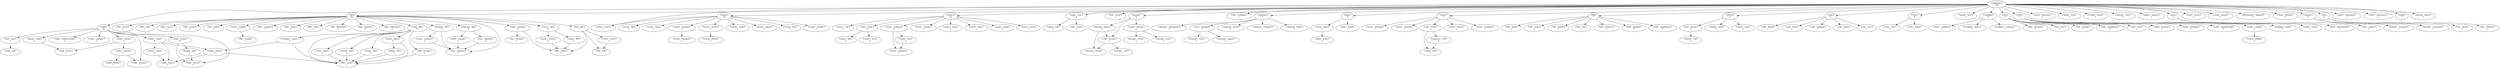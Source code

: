 strict digraph  {
	"['unknown']
194" -> "['file']
52";
	"['unknown']
194" -> "['sink']
31";
	"['unknown']
194" -> "['event', 'sourc']
1";
	"['unknown']
194" -> "['event']
14";
	"['unknown']
194" -> "['sourc']
13";
	"['unknown']
194" -> "['caus', 'test']
2";
	"['unknown']
194" -> "['fail', 'error']
1";
	"['unknown']
194" -> "['except']
9";
	"['unknown']
194" -> "['fail', 'configur']
1";
	"['unknown']
194" -> "['channel']
6";
	"['unknown']
194" -> "['data']
3";
	"['unknown']
194" -> "['error']
7";
	"['unknown']
194" -> "['hdf']
7";
	"['unknown']
194" -> "['throw']
4";
	"['unknown']
194" -> "['call']
5";
	"['unknown']
194" -> "['caus']
2";
	"['unknown']
194" -> "['handl', 'issu']
1";
	"['unknown']
194" -> "['configur']
4";
	"['unknown']
194" -> "['fail']
5";
	"['unknown']
194" -> "['node']
7";
	"['unknown']
194" -> "['write', 'process']
1";
	"['unknown']
194" -> "['failur', 'lose']
1";
	"['unknown']
194" -> "['config', 'creat']
1";
	"['unknown']
194" -> "['master', 'valu']
1";
	"['unknown']
194" -> "['agent', 'master']
1";
	"['unknown']
194" -> "['issu']
2";
	"['unknown']
194" -> "['start', 'recov']
1";
	"['unknown']
194" -> "['creat', 'report']
1";
	"['unknown']
194" -> "['filechannel', 'depend']
1";
	"['unknown']
194" -> "['base', 'bucket']
1";
	"['unknown']
194" -> "['master']
2";
	"['unknown']
194" -> "['tail']
2";
	"['unknown']
194" -> "['pars', 'command']
1";
	"['unknown']
194" -> "['shut', 'execsourc']
1";
	"['unknown']
194" -> "['back']
1";
	"['unknown']
194" -> "['group', 'ignor']
1";
	"['file']
52" -> "['sink', 'file']
17";
	"['file']
52" -> "['file', 'channel']
1";
	"['file']
52" -> "['caus', 'except']
2";
	"['file']
52" -> "['channel', 'file']
4";
	"['file']
52" -> "['sourc', 'file']
4";
	"['file']
52" -> "['hdf', 'file']
7";
	"['file']
52" -> "['file', 'error']
1";
	"['file']
52" -> "['file', 'call']
1";
	"['file']
52" -> "['channel', 'file']
3";
	"['file']
52" -> "['file', 'caus']
1";
	"['file']
52" -> "['file', 'event']
1";
	"['file']
52" -> "['file', 'node']
1";
	"['file']
52" -> "['start', 'config']
2";
	"['file']
52" -> "['file', 'configur']
1";
	"['file']
52" -> "['file', 'close']
1";
	"['file']
52" -> "['file', 'valu']
1";
	"['file']
52" -> "['file', 'directori']
1";
	"['file']
52" -> "['file', 'master']
1";
	"['file']
52" -> "['file', 'tailsourc']
1";
	"['sink']
31" -> "['sink', 'event']
1";
	"['sink']
31" -> "['sink', 'except']
1";
	"['sink']
31" -> "['sourc', 'sink']
6";
	"['sink']
31" -> "['sink', 'event']
13";
	"['sink']
31" -> "['hdf', 'sink']
3";
	"['sink']
31" -> "['sink', 'throw']
3";
	"['sink']
31" -> "['hbase', 'sink']
2";
	"['sink']
31" -> "['sink', 'collectorsink']
1";
	"['sink']
31" -> "['sink', 'configur']
1";
	"['event']
14" -> "['event', 'sourc']
1";
	"['event']
14" -> "['event', 'except']
1";
	"['event']
14" -> "['event', 'fail']
1";
	"['event']
14" -> "['event', 'data']
1";
	"['event']
14" -> "['event', 'channel']
3";
	"['event']
14" -> "['event', 'throw']
2";
	"['event']
14" -> "['event', 'node']
1";
	"['event']
14" -> "['event', 'agent']
1";
	"['event']
14" -> "['event', 'log']
1";
	"['sourc']
13" -> "['sourc', 'error']
1";
	"['sourc']
13" -> "['sourc', 'call']
1";
	"['sourc']
13" -> "['jira', 'creat']
2";
	"['sourc']
13" -> "['sourc', 'channel']
4";
	"['sourc']
13" -> "['sourc', 'except']
1";
	"['sourc']
13" -> "['sourc', 'caus']
1";
	"['sourc']
13" -> "['sourc', 'data']
1";
	"['sourc']
13" -> "['sourc', 'need']
1";
	"['caus', 'test']
2" -> "['call', 'caus']
1";
	"['caus', 'test']
2" -> "['data', 'call']
1";
	"['except']
9" -> "['except', 'throw']
5";
	"['except']
9" -> "['call', 'except']
2";
	"['except']
9" -> "['catch', 'except']
2";
	"['channel']
6" -> "['channel', 'error']
1";
	"['channel']
6" -> "['channel', 'configur']
1";
	"['channel']
6" -> "['channel', 'failur']
1";
	"['channel']
6" -> "['channel', 'checkpoint']
1";
	"['channel']
6" -> "['test', 'channel']
2";
	"['data']
3" -> "['data', 'failur']
1";
	"['data']
3" -> "['write', 'data']
2";
	"['error']
7" -> "['call', 'error']
3";
	"['error']
7" -> "['error', 'throw']
1";
	"['error']
7" -> "['error', 'configur']
1";
	"['error']
7" -> "['error', 'messag']
1";
	"['error']
7" -> "['error', 'system']
1";
	"['hdf']
7" -> "['hdf', 'data']
1";
	"['hdf']
7" -> "['hdf', 'close']
1";
	"['hdf']
7" -> "['hdf', 'handl']
1";
	"['hdf']
7" -> "['hdf', 'issu']
1";
	"['hdf']
7" -> "['hdf', 'collector']
1";
	"['hdf']
7" -> "['hdf', 'append']
1";
	"['hdf']
7" -> "['hdf', 'implement']
1";
	"['throw']
4" -> "['call', 'throw']
2";
	"['throw']
4" -> "['throw', 'start']
1";
	"['throw']
4" -> "['throw', 'lose']
1";
	"['call']
5" -> "['call', 'configur']
1";
	"['call']
5" -> "['call', 'write']
1";
	"['call']
5" -> "['call', 'issu']
1";
	"['call']
5" -> "['call', 'handl']
1";
	"['call']
5" -> "['call', 'start']
1";
	"['caus']
2" -> "['caus', 'failur']
1";
	"['caus']
2" -> "['caus', 'issu']
1";
	"['configur']
4" -> "['caus', 'configur']
1";
	"['configur']
4" -> "['configur', 'failur']
1";
	"['configur']
4" -> "['configur', 'creation']
1";
	"['fail']
5" -> "['fail', 'config']
1";
	"['fail']
5" -> "['fail', 'implement']
1";
	"['fail']
5" -> "['fail', 'test']
1";
	"['fail']
5" -> "['fail', 'attempt']
1";
	"['fail']
5" -> "['fail', 'run']
1";
	"['node']
7" -> "['node', 'config']
2";
	"['node']
7" -> "['configur', 'node']
1";
	"['node']
7" -> "['node', 'creat']
1";
	"['node']
7" -> "['node', 'master']
1";
	"['node']
7" -> "['node', 'problem']
1";
	"['node']
7" -> "['node', 'agenteesink']
1";
	"['issu']
2" -> "['issu', 'expect']
1";
	"['issu']
2" -> "['issu', 'filechannel']
1";
	"['master']
2" -> "['master', 'command']
1";
	"['master']
2" -> "['master', 'scenario']
1";
	"['tail']
2" -> "['tail', 'charact']
1";
	"['tail']
2" -> "['tail', 'show']
1";
	"['sink', 'file']
17" -> "['configur', 'sourc']
3";
	"['sink', 'file']
17" -> "['caus', 'sink']
2";
	"['sink', 'file']
17" -> "['remov', 'hdf']
2";
	"['sink', 'file']
17" -> "['write', 'hdf']
2";
	"['sink', 'file']
17" -> "['write', 'data']
3";
	"['sink', 'file']
17" -> "['hdf', 'except']
2";
	"['sink', 'file']
17" -> "['file', 'sink']
1";
	"['caus', 'except']
2" -> "['file', 'except']
1";
	"['caus', 'except']
2" -> "['file', 'sourc']
1";
	"['channel', 'file']
4" -> "['fail', 'channel']
2";
	"['channel', 'file']
4" -> "['start', 'except']
2";
	"['sourc', 'file']
4" -> "['sourc', 'file']
2";
	"['sourc', 'file']
4" -> "['sourc', 'throw']
2";
	"['hdf', 'file']
7" -> "['file', 'sourc']
1";
	"['hdf', 'file']
7" -> "['close', 'error']
2";
	"['hdf', 'file']
7" -> "['file', 'hdf']
1";
	"['channel', 'file']
3" -> "['file', 'channel']
1";
	"['channel', 'file']
3" -> "['caus', 'channel']
2";
	"['start', 'config']
2" -> "['file', 'config']
1";
	"['sourc', 'sink']
6" -> "['sink', 'sourc']
1";
	"['sourc', 'sink']
6" -> "['node', 'sourc']
2";
	"['sourc', 'sink']
6" -> "['sourc', 'data']
2";
	"['sink', 'event']
13" -> "['sink', 'event']
1";
	"['sink', 'event']
13" -> "['handl', 'fail']
2";
	"['hdf', 'sink']
3" -> "['sink', 'hdf']
1";
	"['sink', 'throw']
3" -> "['sink', 'error']
1";
	"['sink', 'throw']
3" -> "['failur', 'throw']
2";
	"['hbase', 'sink']
2" -> "['sink', 'error']
1";
	"['event', 'channel']
3" -> "['event', 'channel']
1";
	"['event', 'throw']
2" -> "['event', 'throw']
1";
	"['jira', 'creat']
2" -> "['sourc', 'fail']
1";
	"['jira', 'creat']
2" -> "['sourc', 'issu']
1";
	"['sourc', 'channel']
4" -> "['sourc', 'channel']
1";
	"['sourc', 'channel']
4" -> "['sourc', 'list']
2";
	"['except', 'throw']
5" -> "['call', 'except']
2";
	"['except', 'throw']
5" -> "['except', 'throw']
1";
	"['call', 'except']
2" -> "['except', 'throw']
1";
	"['call', 'except']
2" -> "['except', 'call']
1";
	"['catch', 'except']
2" -> "['except', 'error']
1";
	"['catch', 'except']
2" -> "['except', 'test']
1";
	"['test', 'channel']
2" -> "['channel', 'test']
1";
	"['test', 'channel']
2" -> "['channel', 'agent']
1";
	"['write', 'data']
2" -> "['data', 'write']
1";
	"['call', 'error']
3" -> "['error', 'call']
1";
	"['call', 'error']
3" -> "['transact', 'call']
2";
	"['call', 'throw']
2" -> "['throw', 'call']
1";
	"['node', 'config']
2" -> "['node', 'config']
1";
	"['configur', 'sourc']
3" -> "['file', 'sink']
1";
	"['configur', 'sourc']
3" -> "['node', 'sourc']
2";
	"['caus', 'sink']
2" -> "['file', 'sink']
1";
	"['remov', 'hdf']
2" -> "['file', 'sink']
1";
	"['write', 'hdf']
2" -> "['file', 'sink']
1";
	"['write', 'data']
3" -> "['file', 'sink']
1";
	"['write', 'data']
3" -> "['write', 'file']
2";
	"['hdf', 'except']
2" -> "['file', 'sink']
1";
	"['fail', 'channel']
2" -> "['file', 'channel']
1";
	"['start', 'except']
2" -> "['file', 'channel']
1";
	"['sourc', 'file']
2" -> "['file', 'sourc']
1";
	"['sourc', 'throw']
2" -> "['file', 'sourc']
1";
	"['close', 'error']
2" -> "['file', 'hdf']
1";
	"['caus', 'channel']
2" -> "['file', 'channel']
1";
	"['node', 'sourc']
2" -> "['file', 'sink']
1";
	"['node', 'sourc']
2" -> "['sink', 'sourc']
1";
	"['sourc', 'data']
2" -> "['sink', 'sourc']
1";
	"['handl', 'fail']
2" -> "['sink', 'event']
1";
	"['failur', 'throw']
2" -> "['sink', 'except']
1";
	"['failur', 'throw']
2" -> "['sink', 'throw']
1";
	"['sourc', 'list']
2" -> "['sourc', 'channel']
1";
	"['transact', 'call']
2" -> "['error', 'call']
1";
	"['write', 'file']
2" -> "['file', 'sink']
1";
}

